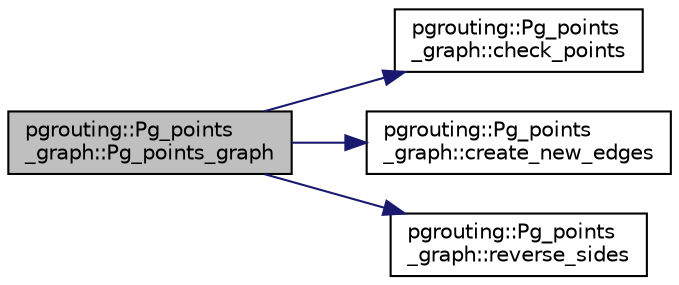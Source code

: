 digraph "pgrouting::Pg_points_graph::Pg_points_graph"
{
  edge [fontname="Helvetica",fontsize="10",labelfontname="Helvetica",labelfontsize="10"];
  node [fontname="Helvetica",fontsize="10",shape=record];
  rankdir="LR";
  Node5 [label="pgrouting::Pg_points\l_graph::Pg_points_graph",height=0.2,width=0.4,color="black", fillcolor="grey75", style="filled", fontcolor="black"];
  Node5 -> Node6 [color="midnightblue",fontsize="10",style="solid",fontname="Helvetica"];
  Node6 [label="pgrouting::Pg_points\l_graph::check_points",height=0.2,width=0.4,color="black", fillcolor="white", style="filled",URL="$classpgrouting_1_1Pg__points__graph.html#ae96c2f3d7c30c58d49a179f3bc8667ef"];
  Node5 -> Node7 [color="midnightblue",fontsize="10",style="solid",fontname="Helvetica"];
  Node7 [label="pgrouting::Pg_points\l_graph::create_new_edges",height=0.2,width=0.4,color="black", fillcolor="white", style="filled",URL="$classpgrouting_1_1Pg__points__graph.html#a6cfa664e56d95c0d13bbb4c9251b73bf"];
  Node5 -> Node8 [color="midnightblue",fontsize="10",style="solid",fontname="Helvetica"];
  Node8 [label="pgrouting::Pg_points\l_graph::reverse_sides",height=0.2,width=0.4,color="black", fillcolor="white", style="filled",URL="$classpgrouting_1_1Pg__points__graph.html#a2ee852d3c7d0462464c63158402239f9"];
}
